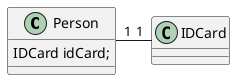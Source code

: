 @startuml
'https://plantuml.com/class-diagram
class Person{
IDCard idCard;
}

class IDCard
Person "1" - "1" IDCard

@enduml